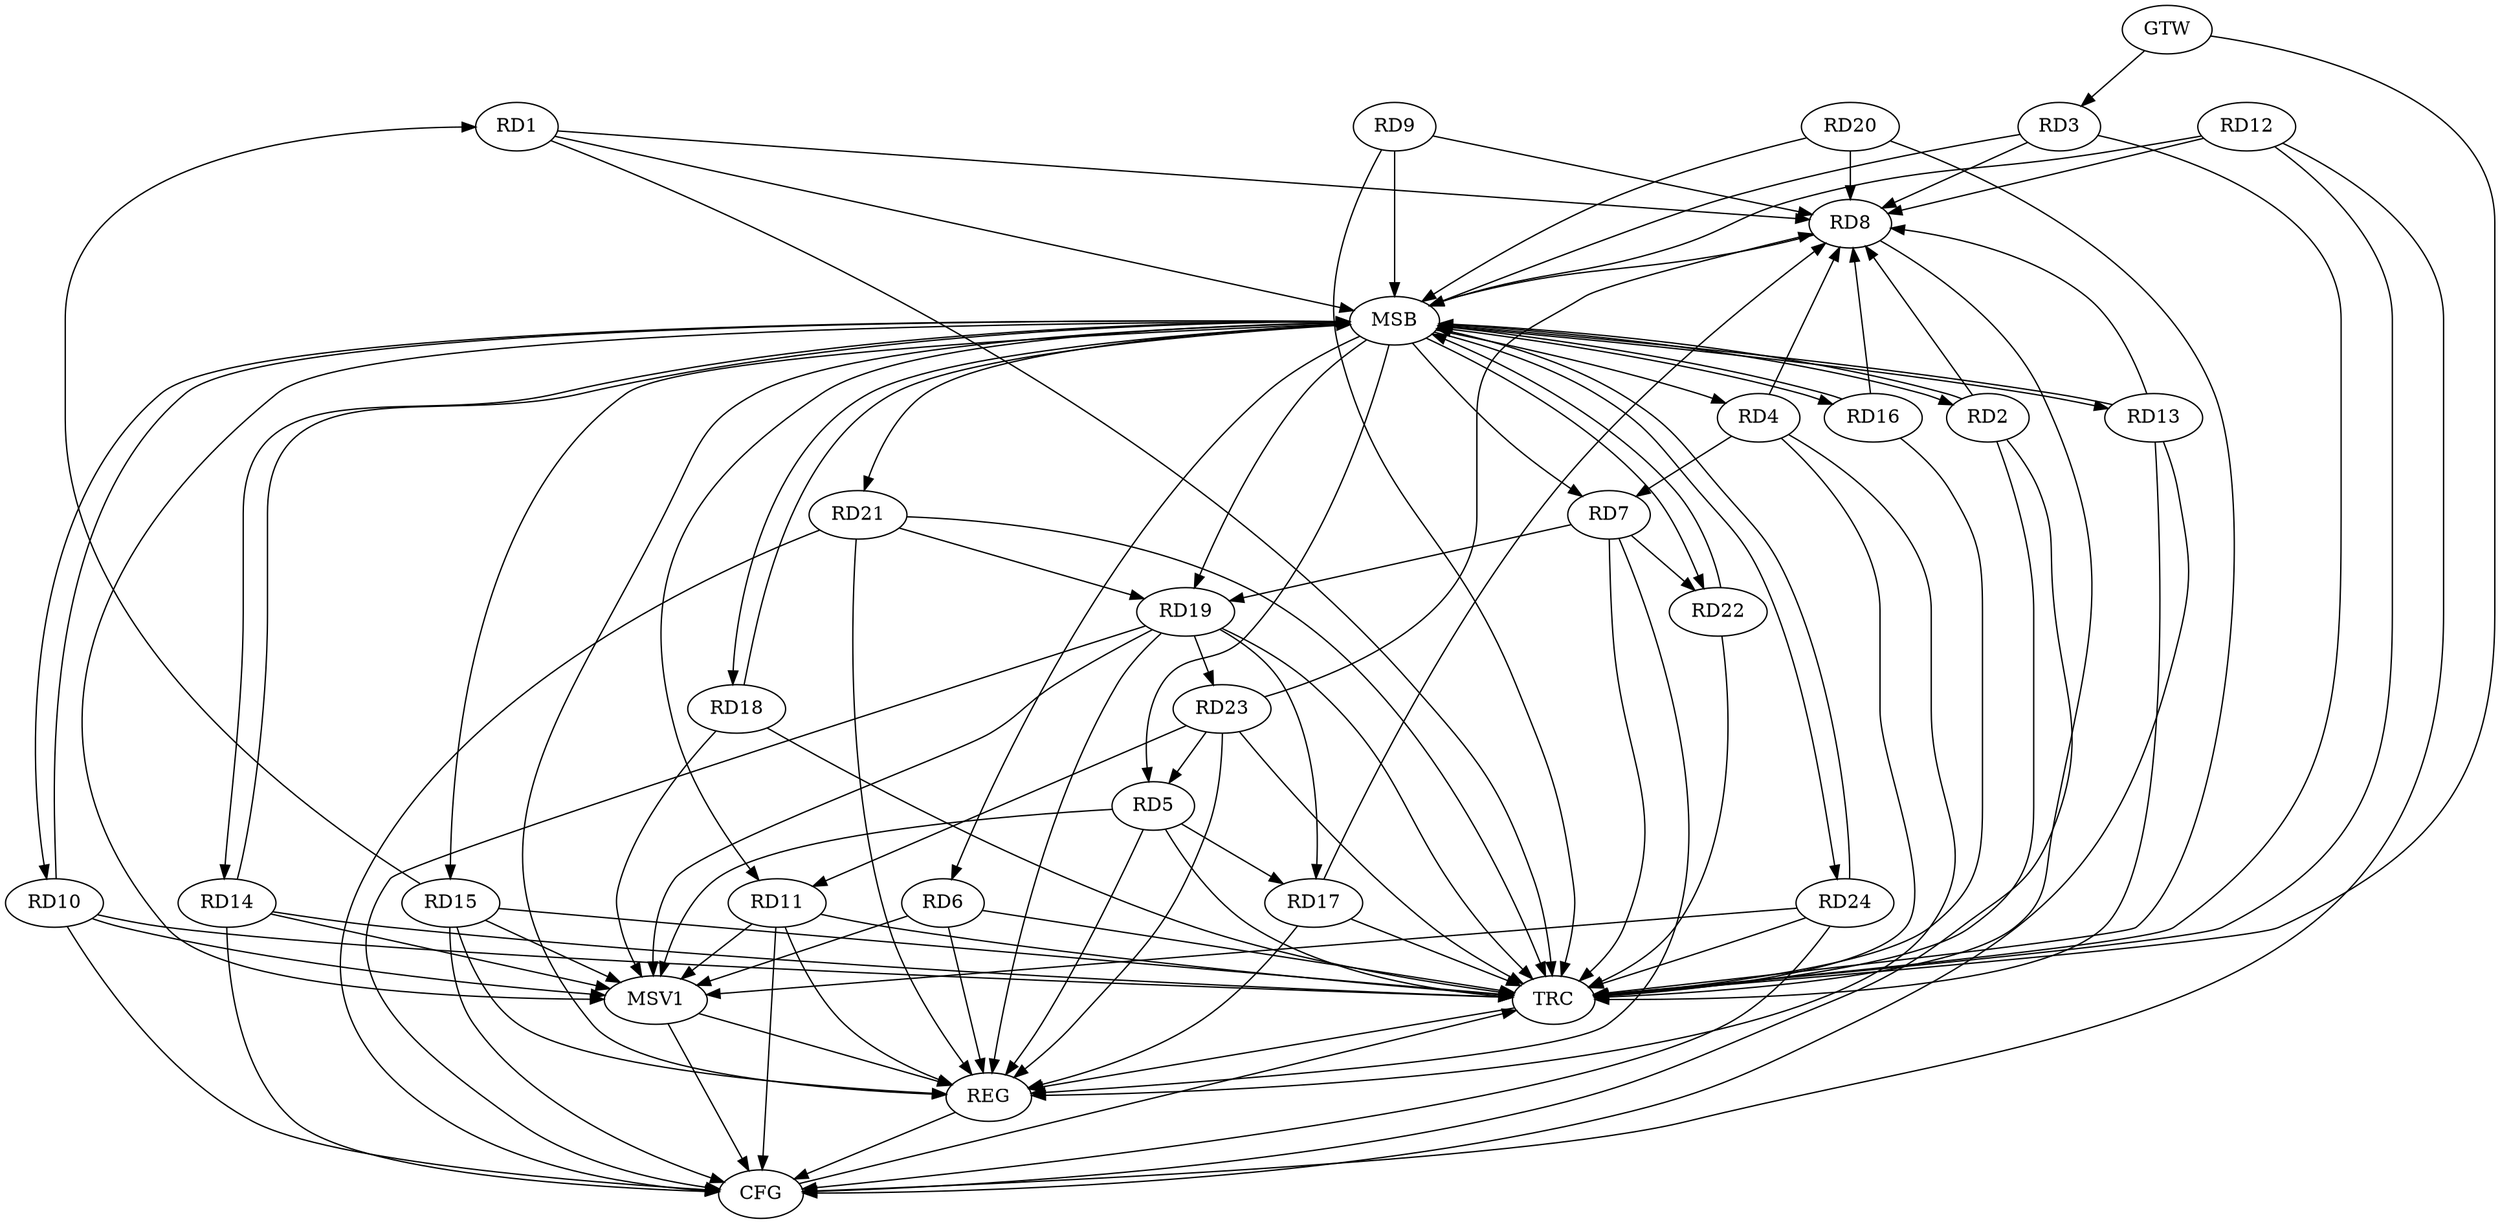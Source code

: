 strict digraph G {
  RD1 [ label="RD1" ];
  RD2 [ label="RD2" ];
  RD3 [ label="RD3" ];
  RD4 [ label="RD4" ];
  RD5 [ label="RD5" ];
  RD6 [ label="RD6" ];
  RD7 [ label="RD7" ];
  RD8 [ label="RD8" ];
  RD9 [ label="RD9" ];
  RD10 [ label="RD10" ];
  RD11 [ label="RD11" ];
  RD12 [ label="RD12" ];
  RD13 [ label="RD13" ];
  RD14 [ label="RD14" ];
  RD15 [ label="RD15" ];
  RD16 [ label="RD16" ];
  RD17 [ label="RD17" ];
  RD18 [ label="RD18" ];
  RD19 [ label="RD19" ];
  RD20 [ label="RD20" ];
  RD21 [ label="RD21" ];
  RD22 [ label="RD22" ];
  RD23 [ label="RD23" ];
  RD24 [ label="RD24" ];
  GTW [ label="GTW" ];
  REG [ label="REG" ];
  MSB [ label="MSB" ];
  CFG [ label="CFG" ];
  TRC [ label="TRC" ];
  MSV1 [ label="MSV1" ];
  RD15 -> RD1;
  RD4 -> RD7;
  RD5 -> RD17;
  RD23 -> RD5;
  RD7 -> RD19;
  RD7 -> RD22;
  RD23 -> RD11;
  RD19 -> RD17;
  RD21 -> RD19;
  RD19 -> RD23;
  GTW -> RD3;
  RD4 -> REG;
  RD5 -> REG;
  RD6 -> REG;
  RD7 -> REG;
  RD11 -> REG;
  RD15 -> REG;
  RD17 -> REG;
  RD19 -> REG;
  RD21 -> REG;
  RD23 -> REG;
  RD1 -> MSB;
  MSB -> RD4;
  MSB -> RD10;
  MSB -> RD16;
  MSB -> REG;
  RD2 -> MSB;
  MSB -> RD6;
  MSB -> RD15;
  MSB -> RD22;
  RD3 -> MSB;
  MSB -> RD24;
  RD8 -> MSB;
  MSB -> RD7;
  RD9 -> MSB;
  MSB -> RD19;
  RD10 -> MSB;
  MSB -> RD5;
  MSB -> RD13;
  RD12 -> MSB;
  MSB -> RD11;
  RD13 -> MSB;
  RD14 -> MSB;
  MSB -> RD18;
  RD16 -> MSB;
  MSB -> RD2;
  RD18 -> MSB;
  RD20 -> MSB;
  MSB -> RD14;
  RD22 -> MSB;
  MSB -> RD21;
  RD24 -> MSB;
  RD21 -> CFG;
  RD14 -> CFG;
  RD2 -> CFG;
  RD12 -> CFG;
  RD10 -> CFG;
  RD24 -> CFG;
  RD15 -> CFG;
  RD19 -> CFG;
  RD11 -> CFG;
  RD13 -> CFG;
  REG -> CFG;
  RD1 -> TRC;
  RD2 -> TRC;
  RD3 -> TRC;
  RD4 -> TRC;
  RD5 -> TRC;
  RD6 -> TRC;
  RD7 -> TRC;
  RD8 -> TRC;
  RD9 -> TRC;
  RD10 -> TRC;
  RD11 -> TRC;
  RD12 -> TRC;
  RD13 -> TRC;
  RD14 -> TRC;
  RD15 -> TRC;
  RD16 -> TRC;
  RD17 -> TRC;
  RD18 -> TRC;
  RD19 -> TRC;
  RD20 -> TRC;
  RD21 -> TRC;
  RD22 -> TRC;
  RD23 -> TRC;
  RD24 -> TRC;
  GTW -> TRC;
  CFG -> TRC;
  TRC -> REG;
  RD3 -> RD8;
  RD12 -> RD8;
  RD17 -> RD8;
  RD1 -> RD8;
  RD2 -> RD8;
  RD23 -> RD8;
  RD16 -> RD8;
  RD20 -> RD8;
  RD4 -> RD8;
  RD13 -> RD8;
  RD9 -> RD8;
  RD5 -> MSV1;
  RD19 -> MSV1;
  MSB -> MSV1;
  RD24 -> MSV1;
  RD10 -> MSV1;
  RD18 -> MSV1;
  RD11 -> MSV1;
  RD14 -> MSV1;
  RD15 -> MSV1;
  RD6 -> MSV1;
  MSV1 -> REG;
  MSV1 -> CFG;
}
